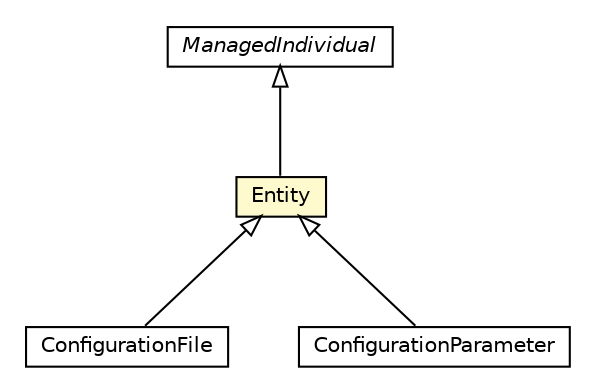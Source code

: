 #!/usr/local/bin/dot
#
# Class diagram 
# Generated by UMLGraph version R5_6-24-gf6e263 (http://www.umlgraph.org/)
#

digraph G {
	edge [fontname="Helvetica",fontsize=10,labelfontname="Helvetica",labelfontsize=10];
	node [fontname="Helvetica",fontsize=10,shape=plaintext];
	nodesep=0.25;
	ranksep=0.5;
	// org.universAAL.middleware.owl.ManagedIndividual
	c220966 [label=<<table title="org.universAAL.middleware.owl.ManagedIndividual" border="0" cellborder="1" cellspacing="0" cellpadding="2" port="p" href="../../../../owl/ManagedIndividual.html">
		<tr><td><table border="0" cellspacing="0" cellpadding="1">
<tr><td align="center" balign="center"><font face="Helvetica-Oblique"> ManagedIndividual </font></td></tr>
		</table></td></tr>
		</table>>, URL="../../../../owl/ManagedIndividual.html", fontname="Helvetica", fontcolor="black", fontsize=10.0];
	// org.universAAL.middleware.managers.configuration.core.owl.ConfigurationFile
	c221203 [label=<<table title="org.universAAL.middleware.managers.configuration.core.owl.ConfigurationFile" border="0" cellborder="1" cellspacing="0" cellpadding="2" port="p" href="./ConfigurationFile.html">
		<tr><td><table border="0" cellspacing="0" cellpadding="1">
<tr><td align="center" balign="center"> ConfigurationFile </td></tr>
		</table></td></tr>
		</table>>, URL="./ConfigurationFile.html", fontname="Helvetica", fontcolor="black", fontsize=10.0];
	// org.universAAL.middleware.managers.configuration.core.owl.ConfigurationParameter
	c221204 [label=<<table title="org.universAAL.middleware.managers.configuration.core.owl.ConfigurationParameter" border="0" cellborder="1" cellspacing="0" cellpadding="2" port="p" href="./ConfigurationParameter.html">
		<tr><td><table border="0" cellspacing="0" cellpadding="1">
<tr><td align="center" balign="center"> ConfigurationParameter </td></tr>
		</table></td></tr>
		</table>>, URL="./ConfigurationParameter.html", fontname="Helvetica", fontcolor="black", fontsize=10.0];
	// org.universAAL.middleware.managers.configuration.core.owl.Entity
	c221207 [label=<<table title="org.universAAL.middleware.managers.configuration.core.owl.Entity" border="0" cellborder="1" cellspacing="0" cellpadding="2" port="p" bgcolor="lemonChiffon" href="./Entity.html">
		<tr><td><table border="0" cellspacing="0" cellpadding="1">
<tr><td align="center" balign="center"> Entity </td></tr>
		</table></td></tr>
		</table>>, URL="./Entity.html", fontname="Helvetica", fontcolor="black", fontsize=10.0];
	//org.universAAL.middleware.managers.configuration.core.owl.ConfigurationFile extends org.universAAL.middleware.managers.configuration.core.owl.Entity
	c221207:p -> c221203:p [dir=back,arrowtail=empty];
	//org.universAAL.middleware.managers.configuration.core.owl.ConfigurationParameter extends org.universAAL.middleware.managers.configuration.core.owl.Entity
	c221207:p -> c221204:p [dir=back,arrowtail=empty];
	//org.universAAL.middleware.managers.configuration.core.owl.Entity extends org.universAAL.middleware.owl.ManagedIndividual
	c220966:p -> c221207:p [dir=back,arrowtail=empty];
}

